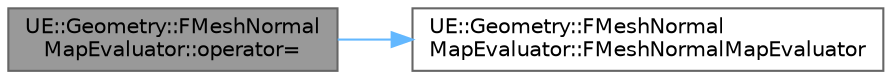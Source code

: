 digraph "UE::Geometry::FMeshNormalMapEvaluator::operator="
{
 // INTERACTIVE_SVG=YES
 // LATEX_PDF_SIZE
  bgcolor="transparent";
  edge [fontname=Helvetica,fontsize=10,labelfontname=Helvetica,labelfontsize=10];
  node [fontname=Helvetica,fontsize=10,shape=box,height=0.2,width=0.4];
  rankdir="LR";
  Node1 [id="Node000001",label="UE::Geometry::FMeshNormal\lMapEvaluator::operator=",height=0.2,width=0.4,color="gray40", fillcolor="grey60", style="filled", fontcolor="black",tooltip=" "];
  Node1 -> Node2 [id="edge1_Node000001_Node000002",color="steelblue1",style="solid",tooltip=" "];
  Node2 [id="Node000002",label="UE::Geometry::FMeshNormal\lMapEvaluator::FMeshNormalMapEvaluator",height=0.2,width=0.4,color="grey40", fillcolor="white", style="filled",URL="$db/d02/classUE_1_1Geometry_1_1FMeshNormalMapEvaluator.html#a9bc940204697ded5e2c1bcf16f75b253",tooltip=" "];
}
